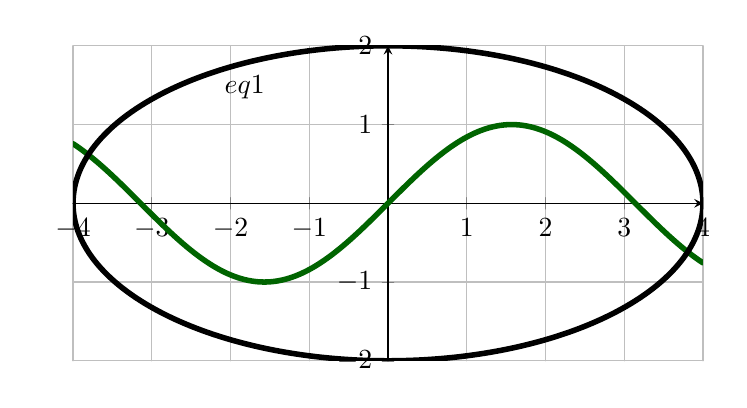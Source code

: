 \pgfplotsset{compat=1.15}
\definecolor{qqwuqq}{rgb}{0.,0.392,0.}
\begin{tikzpicture}[line cap=round,line join=round,>=triangle 45,x=1.0cm,y=1.0cm]
\begin{axis}[
x=1.0cm,y=1.0cm,
axis lines=middle,
ymajorgrids=true,
xmajorgrids=true,
xmin=-4.0,
xmax=4.0,
ymin=-2.0,
ymax=2.0,
xtick={-4.0,-3.0,...,4.0},
ytick={-2.0,-1.0,...,2.0},]
\clip(-4.,-2.) rectangle (4.,2.);
\draw[line width=2.pt,color=qqwuqq,smooth,samples=100,domain=-4.0:4.0] plot(\x,{sin(((\x))*180/pi)});
\draw [rotate around={0.:(0.,0.)},line width=2.pt] (0.,0.) ellipse (4.cm and 2.cm);
\begin{scriptsize}
\draw[color=qqwuqq] (-15.72,0.23) node {$f$};
\draw[color=black] (-1.82,1.47) node {$eq1$};
\end{scriptsize}
\end{axis}
\end{tikzpicture}